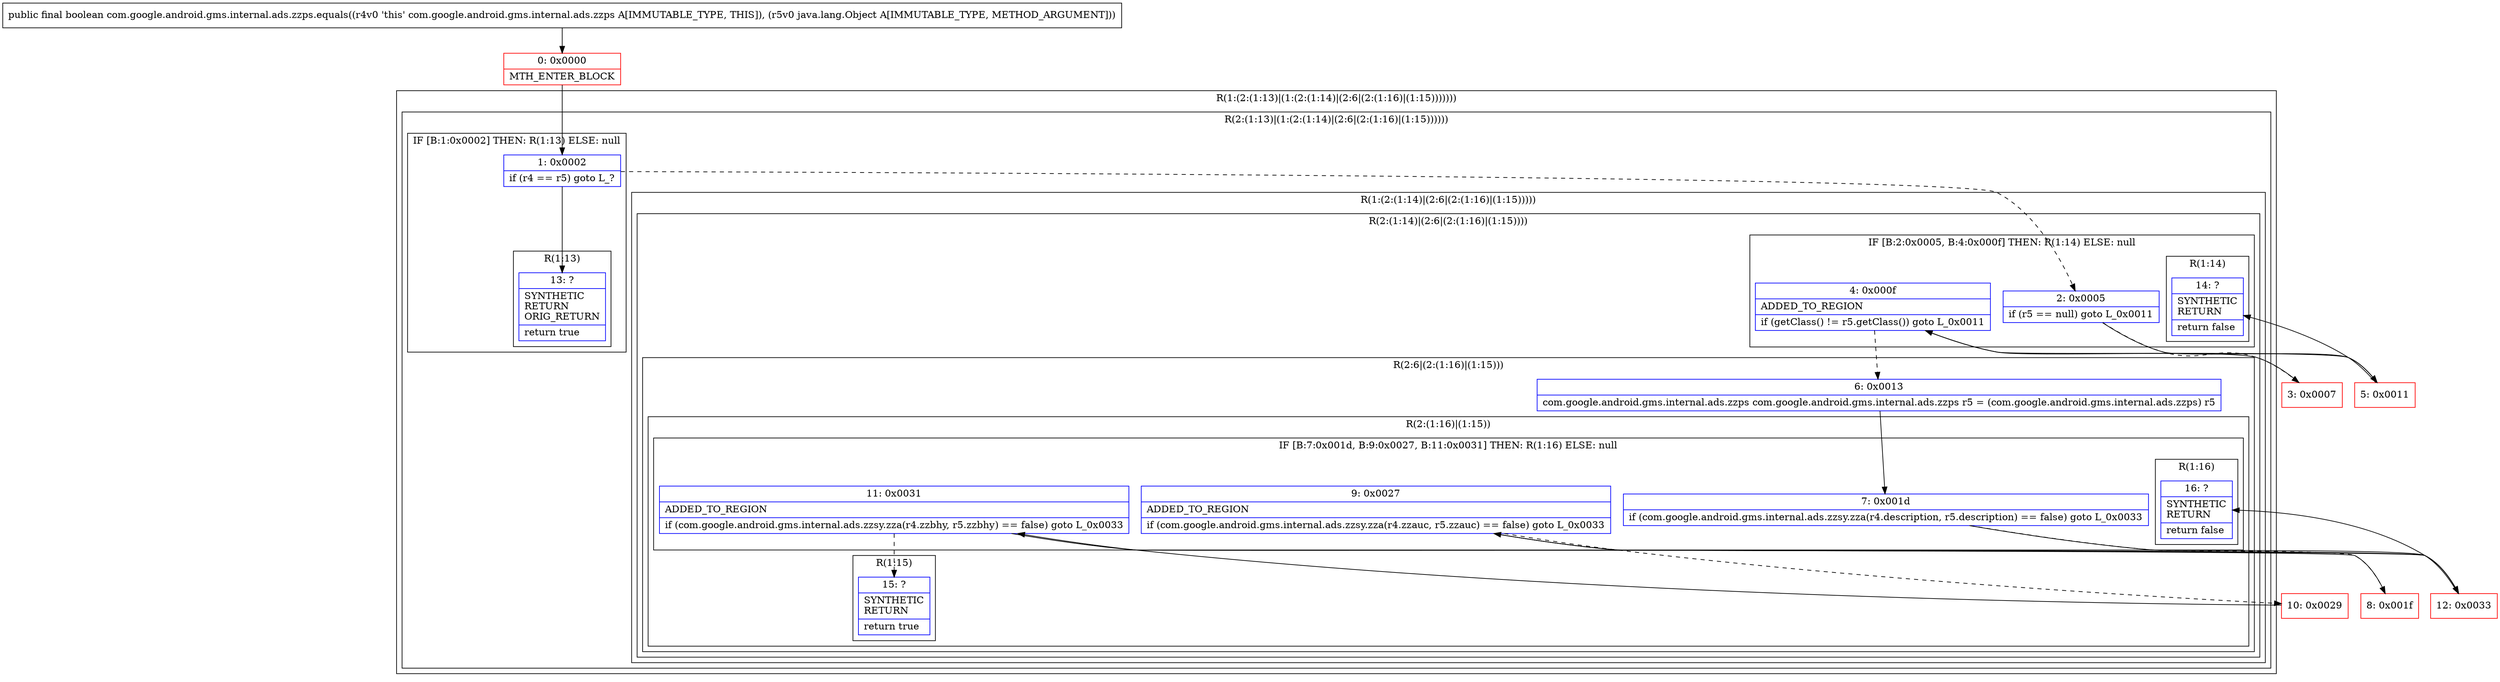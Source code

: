 digraph "CFG forcom.google.android.gms.internal.ads.zzps.equals(Ljava\/lang\/Object;)Z" {
subgraph cluster_Region_136633128 {
label = "R(1:(2:(1:13)|(1:(2:(1:14)|(2:6|(2:(1:16)|(1:15)))))))";
node [shape=record,color=blue];
subgraph cluster_Region_436170309 {
label = "R(2:(1:13)|(1:(2:(1:14)|(2:6|(2:(1:16)|(1:15))))))";
node [shape=record,color=blue];
subgraph cluster_IfRegion_423395712 {
label = "IF [B:1:0x0002] THEN: R(1:13) ELSE: null";
node [shape=record,color=blue];
Node_1 [shape=record,label="{1\:\ 0x0002|if (r4 == r5) goto L_?\l}"];
subgraph cluster_Region_522173900 {
label = "R(1:13)";
node [shape=record,color=blue];
Node_13 [shape=record,label="{13\:\ ?|SYNTHETIC\lRETURN\lORIG_RETURN\l|return true\l}"];
}
}
subgraph cluster_Region_827119772 {
label = "R(1:(2:(1:14)|(2:6|(2:(1:16)|(1:15)))))";
node [shape=record,color=blue];
subgraph cluster_Region_1394804150 {
label = "R(2:(1:14)|(2:6|(2:(1:16)|(1:15))))";
node [shape=record,color=blue];
subgraph cluster_IfRegion_787398355 {
label = "IF [B:2:0x0005, B:4:0x000f] THEN: R(1:14) ELSE: null";
node [shape=record,color=blue];
Node_2 [shape=record,label="{2\:\ 0x0005|if (r5 == null) goto L_0x0011\l}"];
Node_4 [shape=record,label="{4\:\ 0x000f|ADDED_TO_REGION\l|if (getClass() != r5.getClass()) goto L_0x0011\l}"];
subgraph cluster_Region_1291683615 {
label = "R(1:14)";
node [shape=record,color=blue];
Node_14 [shape=record,label="{14\:\ ?|SYNTHETIC\lRETURN\l|return false\l}"];
}
}
subgraph cluster_Region_782129252 {
label = "R(2:6|(2:(1:16)|(1:15)))";
node [shape=record,color=blue];
Node_6 [shape=record,label="{6\:\ 0x0013|com.google.android.gms.internal.ads.zzps com.google.android.gms.internal.ads.zzps r5 = (com.google.android.gms.internal.ads.zzps) r5\l}"];
subgraph cluster_Region_463617572 {
label = "R(2:(1:16)|(1:15))";
node [shape=record,color=blue];
subgraph cluster_IfRegion_675975359 {
label = "IF [B:7:0x001d, B:9:0x0027, B:11:0x0031] THEN: R(1:16) ELSE: null";
node [shape=record,color=blue];
Node_7 [shape=record,label="{7\:\ 0x001d|if (com.google.android.gms.internal.ads.zzsy.zza(r4.description, r5.description) == false) goto L_0x0033\l}"];
Node_9 [shape=record,label="{9\:\ 0x0027|ADDED_TO_REGION\l|if (com.google.android.gms.internal.ads.zzsy.zza(r4.zzauc, r5.zzauc) == false) goto L_0x0033\l}"];
Node_11 [shape=record,label="{11\:\ 0x0031|ADDED_TO_REGION\l|if (com.google.android.gms.internal.ads.zzsy.zza(r4.zzbhy, r5.zzbhy) == false) goto L_0x0033\l}"];
subgraph cluster_Region_1357354579 {
label = "R(1:16)";
node [shape=record,color=blue];
Node_16 [shape=record,label="{16\:\ ?|SYNTHETIC\lRETURN\l|return false\l}"];
}
}
subgraph cluster_Region_186954426 {
label = "R(1:15)";
node [shape=record,color=blue];
Node_15 [shape=record,label="{15\:\ ?|SYNTHETIC\lRETURN\l|return true\l}"];
}
}
}
}
}
}
}
Node_0 [shape=record,color=red,label="{0\:\ 0x0000|MTH_ENTER_BLOCK\l}"];
Node_3 [shape=record,color=red,label="{3\:\ 0x0007}"];
Node_5 [shape=record,color=red,label="{5\:\ 0x0011}"];
Node_8 [shape=record,color=red,label="{8\:\ 0x001f}"];
Node_10 [shape=record,color=red,label="{10\:\ 0x0029}"];
Node_12 [shape=record,color=red,label="{12\:\ 0x0033}"];
MethodNode[shape=record,label="{public final boolean com.google.android.gms.internal.ads.zzps.equals((r4v0 'this' com.google.android.gms.internal.ads.zzps A[IMMUTABLE_TYPE, THIS]), (r5v0 java.lang.Object A[IMMUTABLE_TYPE, METHOD_ARGUMENT])) }"];
MethodNode -> Node_0;
Node_1 -> Node_2[style=dashed];
Node_1 -> Node_13;
Node_2 -> Node_3[style=dashed];
Node_2 -> Node_5;
Node_4 -> Node_5;
Node_4 -> Node_6[style=dashed];
Node_6 -> Node_7;
Node_7 -> Node_8[style=dashed];
Node_7 -> Node_12;
Node_9 -> Node_10[style=dashed];
Node_9 -> Node_12;
Node_11 -> Node_12;
Node_11 -> Node_15[style=dashed];
Node_0 -> Node_1;
Node_3 -> Node_4;
Node_5 -> Node_14;
Node_8 -> Node_9;
Node_10 -> Node_11;
Node_12 -> Node_16;
}

